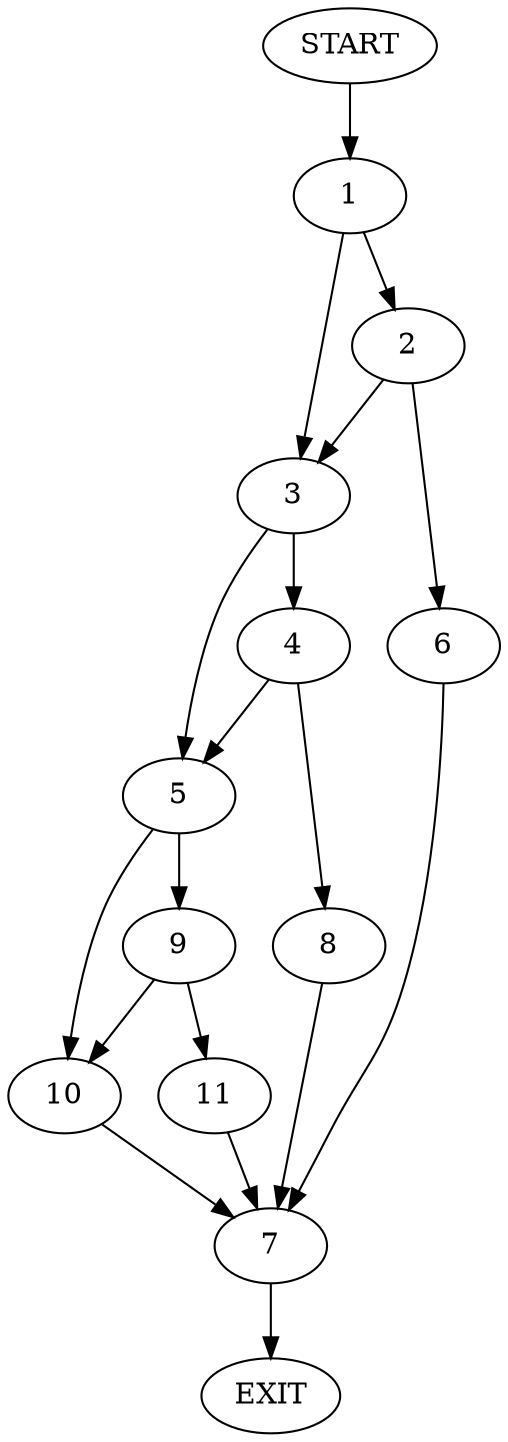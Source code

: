 digraph {
0 [label="START"]
12 [label="EXIT"]
0 -> 1
1 -> 2
1 -> 3
3 -> 4
3 -> 5
2 -> 3
2 -> 6
6 -> 7
7 -> 12
4 -> 5
4 -> 8
5 -> 9
5 -> 10
8 -> 7
10 -> 7
9 -> 11
9 -> 10
11 -> 7
}
